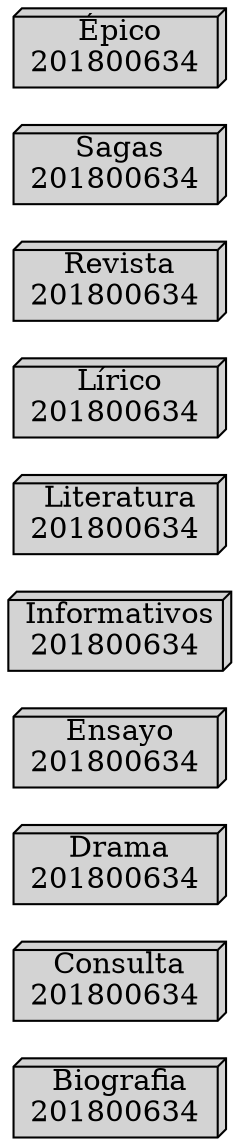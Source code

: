 digraph G {    rankdir = LR;  style = filled; bgcolor = white; color = lightgrey; node[shape=box3d, style = filled]Nodo1138594563[label="Biografia
201800634 "] 
Nodo1807105002[label="Consulta
201800634 "] 
Nodo1835095201[label="Drama
201800634 "] 
Nodo74980125[label="Ensayo
201800634 "] 
Nodo730357516[label="Informativos
201800634 "] 
Nodo406356990[label="Literatura
201800634 "] 
Nodo936532876[label="Lírico
201800634 "] 
Nodo1006588001[label="Revista
201800634 "] 
Nodo1549587223[label="Sagas
201800634 "] 
Nodo517239465[label="Épico
201800634 "] 
}